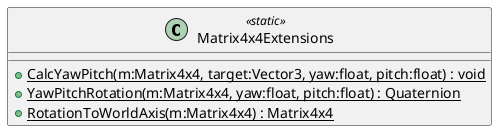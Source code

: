 @startuml
class Matrix4x4Extensions <<static>> {
    + {static} CalcYawPitch(m:Matrix4x4, target:Vector3, yaw:float, pitch:float) : void
    + {static} YawPitchRotation(m:Matrix4x4, yaw:float, pitch:float) : Quaternion
    + {static} RotationToWorldAxis(m:Matrix4x4) : Matrix4x4
}
@enduml
